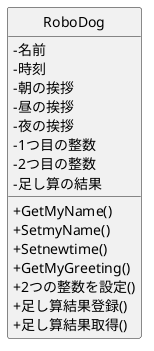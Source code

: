 @startuml Robodogクラス図
skinparam classAttributeIconSize 0
hide circle

class RoboDog {
 -名前
 -時刻
 -朝の挨拶
 -昼の挨拶
 -夜の挨拶
 -1つ目の整数
 -2つ目の整数
 -足し算の結果

 +GetMyName()
 +SetmyName()
 +Setnewtime()
 +GetMyGreeting()
 +2つの整数を設定()
 +足し算結果登録()
 +足し算結果取得()
}

@enduml
